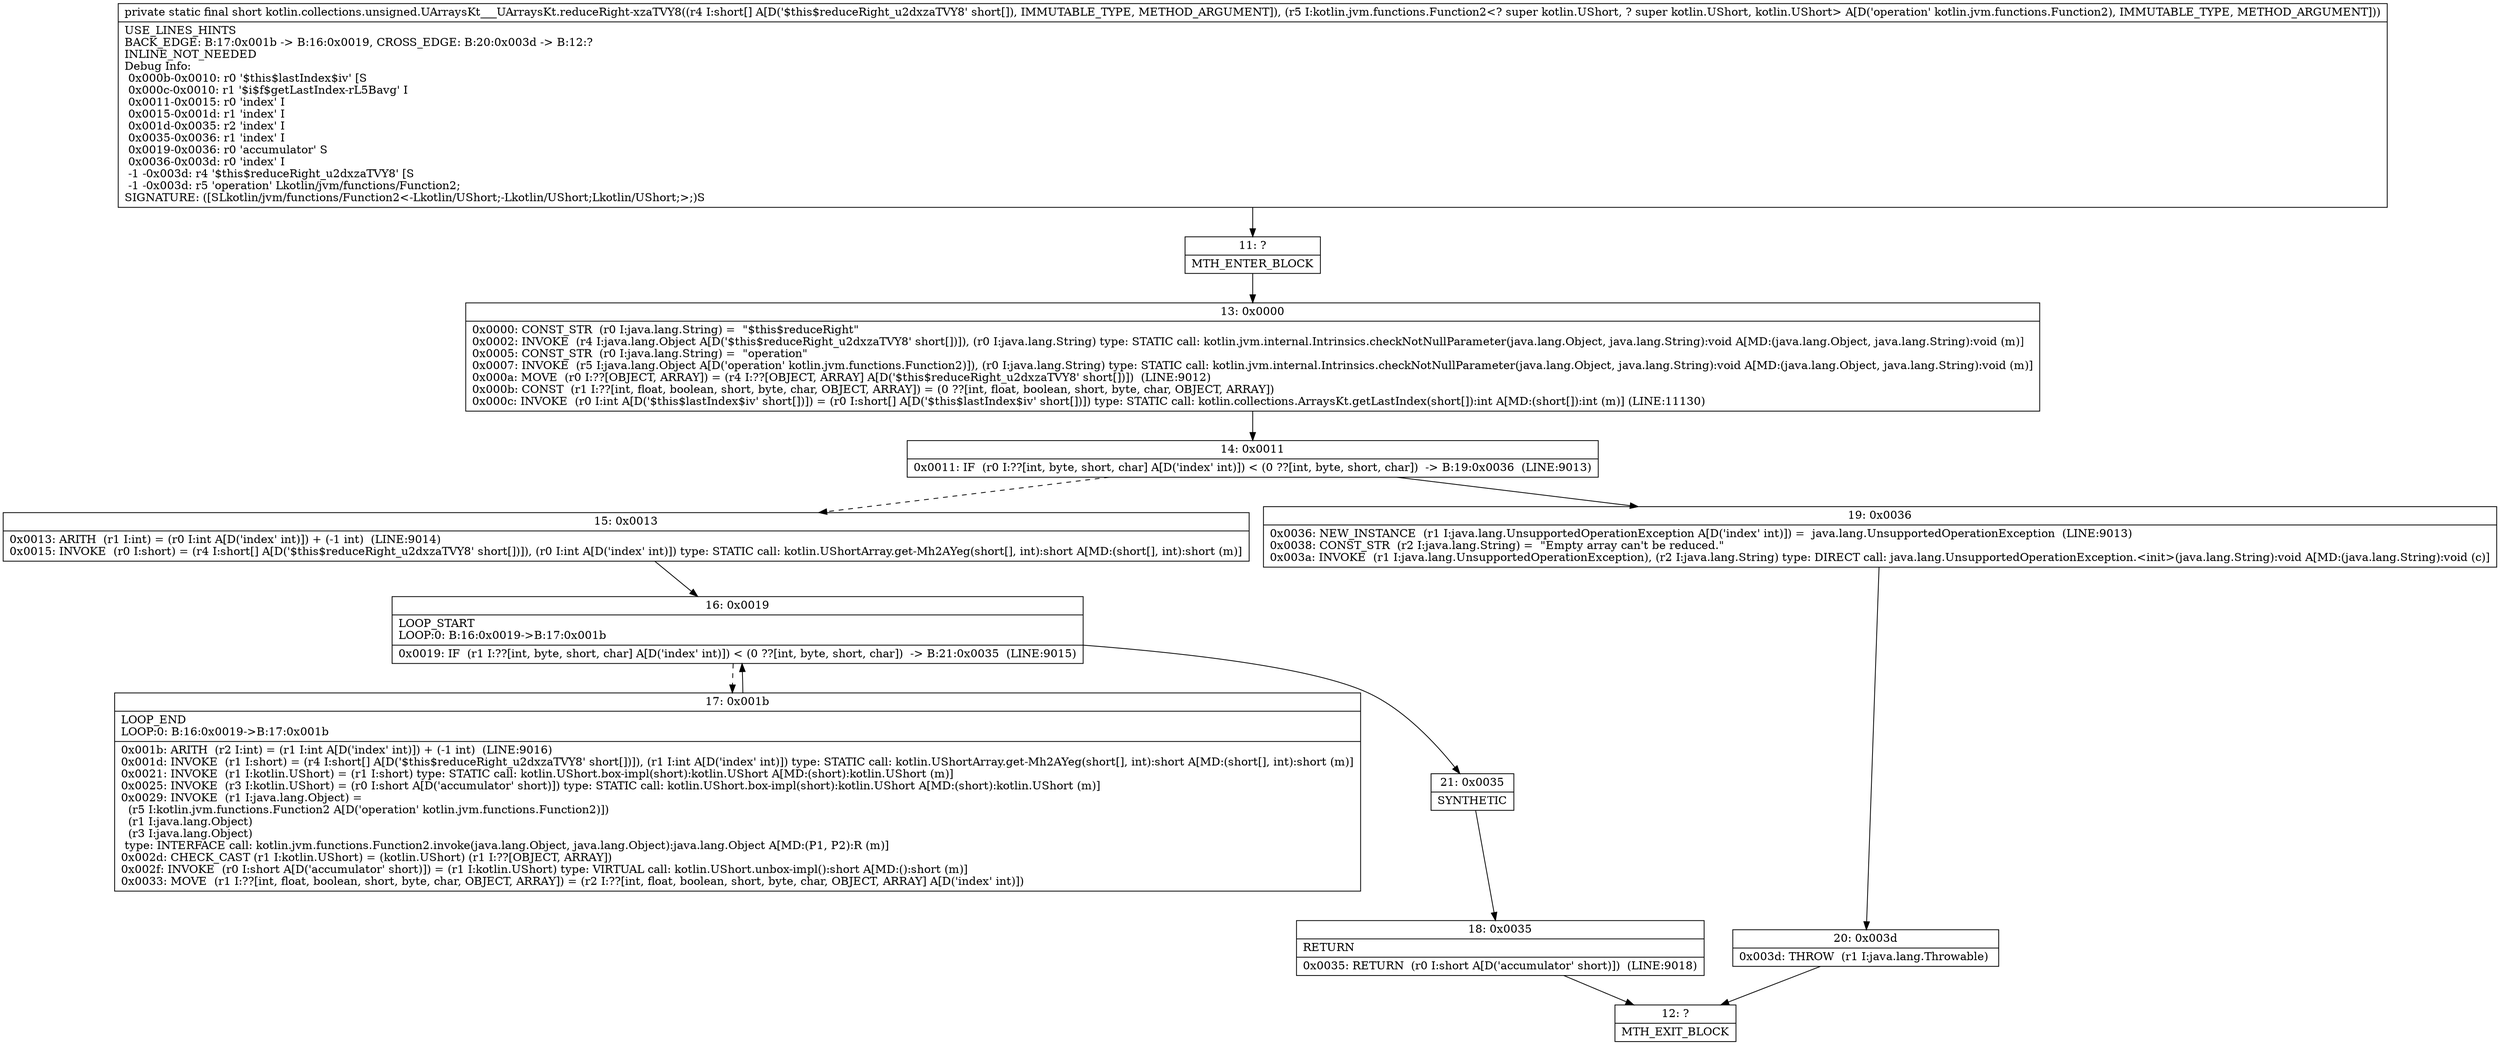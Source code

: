 digraph "CFG forkotlin.collections.unsigned.UArraysKt___UArraysKt.reduceRight\-xzaTVY8([SLkotlin\/jvm\/functions\/Function2;)S" {
Node_11 [shape=record,label="{11\:\ ?|MTH_ENTER_BLOCK\l}"];
Node_13 [shape=record,label="{13\:\ 0x0000|0x0000: CONST_STR  (r0 I:java.lang.String) =  \"$this$reduceRight\" \l0x0002: INVOKE  (r4 I:java.lang.Object A[D('$this$reduceRight_u2dxzaTVY8' short[])]), (r0 I:java.lang.String) type: STATIC call: kotlin.jvm.internal.Intrinsics.checkNotNullParameter(java.lang.Object, java.lang.String):void A[MD:(java.lang.Object, java.lang.String):void (m)]\l0x0005: CONST_STR  (r0 I:java.lang.String) =  \"operation\" \l0x0007: INVOKE  (r5 I:java.lang.Object A[D('operation' kotlin.jvm.functions.Function2)]), (r0 I:java.lang.String) type: STATIC call: kotlin.jvm.internal.Intrinsics.checkNotNullParameter(java.lang.Object, java.lang.String):void A[MD:(java.lang.Object, java.lang.String):void (m)]\l0x000a: MOVE  (r0 I:??[OBJECT, ARRAY]) = (r4 I:??[OBJECT, ARRAY] A[D('$this$reduceRight_u2dxzaTVY8' short[])])  (LINE:9012)\l0x000b: CONST  (r1 I:??[int, float, boolean, short, byte, char, OBJECT, ARRAY]) = (0 ??[int, float, boolean, short, byte, char, OBJECT, ARRAY]) \l0x000c: INVOKE  (r0 I:int A[D('$this$lastIndex$iv' short[])]) = (r0 I:short[] A[D('$this$lastIndex$iv' short[])]) type: STATIC call: kotlin.collections.ArraysKt.getLastIndex(short[]):int A[MD:(short[]):int (m)] (LINE:11130)\l}"];
Node_14 [shape=record,label="{14\:\ 0x0011|0x0011: IF  (r0 I:??[int, byte, short, char] A[D('index' int)]) \< (0 ??[int, byte, short, char])  \-\> B:19:0x0036  (LINE:9013)\l}"];
Node_15 [shape=record,label="{15\:\ 0x0013|0x0013: ARITH  (r1 I:int) = (r0 I:int A[D('index' int)]) + (\-1 int)  (LINE:9014)\l0x0015: INVOKE  (r0 I:short) = (r4 I:short[] A[D('$this$reduceRight_u2dxzaTVY8' short[])]), (r0 I:int A[D('index' int)]) type: STATIC call: kotlin.UShortArray.get\-Mh2AYeg(short[], int):short A[MD:(short[], int):short (m)]\l}"];
Node_16 [shape=record,label="{16\:\ 0x0019|LOOP_START\lLOOP:0: B:16:0x0019\-\>B:17:0x001b\l|0x0019: IF  (r1 I:??[int, byte, short, char] A[D('index' int)]) \< (0 ??[int, byte, short, char])  \-\> B:21:0x0035  (LINE:9015)\l}"];
Node_17 [shape=record,label="{17\:\ 0x001b|LOOP_END\lLOOP:0: B:16:0x0019\-\>B:17:0x001b\l|0x001b: ARITH  (r2 I:int) = (r1 I:int A[D('index' int)]) + (\-1 int)  (LINE:9016)\l0x001d: INVOKE  (r1 I:short) = (r4 I:short[] A[D('$this$reduceRight_u2dxzaTVY8' short[])]), (r1 I:int A[D('index' int)]) type: STATIC call: kotlin.UShortArray.get\-Mh2AYeg(short[], int):short A[MD:(short[], int):short (m)]\l0x0021: INVOKE  (r1 I:kotlin.UShort) = (r1 I:short) type: STATIC call: kotlin.UShort.box\-impl(short):kotlin.UShort A[MD:(short):kotlin.UShort (m)]\l0x0025: INVOKE  (r3 I:kotlin.UShort) = (r0 I:short A[D('accumulator' short)]) type: STATIC call: kotlin.UShort.box\-impl(short):kotlin.UShort A[MD:(short):kotlin.UShort (m)]\l0x0029: INVOKE  (r1 I:java.lang.Object) = \l  (r5 I:kotlin.jvm.functions.Function2 A[D('operation' kotlin.jvm.functions.Function2)])\l  (r1 I:java.lang.Object)\l  (r3 I:java.lang.Object)\l type: INTERFACE call: kotlin.jvm.functions.Function2.invoke(java.lang.Object, java.lang.Object):java.lang.Object A[MD:(P1, P2):R (m)]\l0x002d: CHECK_CAST (r1 I:kotlin.UShort) = (kotlin.UShort) (r1 I:??[OBJECT, ARRAY]) \l0x002f: INVOKE  (r0 I:short A[D('accumulator' short)]) = (r1 I:kotlin.UShort) type: VIRTUAL call: kotlin.UShort.unbox\-impl():short A[MD:():short (m)]\l0x0033: MOVE  (r1 I:??[int, float, boolean, short, byte, char, OBJECT, ARRAY]) = (r2 I:??[int, float, boolean, short, byte, char, OBJECT, ARRAY] A[D('index' int)]) \l}"];
Node_21 [shape=record,label="{21\:\ 0x0035|SYNTHETIC\l}"];
Node_18 [shape=record,label="{18\:\ 0x0035|RETURN\l|0x0035: RETURN  (r0 I:short A[D('accumulator' short)])  (LINE:9018)\l}"];
Node_12 [shape=record,label="{12\:\ ?|MTH_EXIT_BLOCK\l}"];
Node_19 [shape=record,label="{19\:\ 0x0036|0x0036: NEW_INSTANCE  (r1 I:java.lang.UnsupportedOperationException A[D('index' int)]) =  java.lang.UnsupportedOperationException  (LINE:9013)\l0x0038: CONST_STR  (r2 I:java.lang.String) =  \"Empty array can't be reduced.\" \l0x003a: INVOKE  (r1 I:java.lang.UnsupportedOperationException), (r2 I:java.lang.String) type: DIRECT call: java.lang.UnsupportedOperationException.\<init\>(java.lang.String):void A[MD:(java.lang.String):void (c)]\l}"];
Node_20 [shape=record,label="{20\:\ 0x003d|0x003d: THROW  (r1 I:java.lang.Throwable) \l}"];
MethodNode[shape=record,label="{private static final short kotlin.collections.unsigned.UArraysKt___UArraysKt.reduceRight\-xzaTVY8((r4 I:short[] A[D('$this$reduceRight_u2dxzaTVY8' short[]), IMMUTABLE_TYPE, METHOD_ARGUMENT]), (r5 I:kotlin.jvm.functions.Function2\<? super kotlin.UShort, ? super kotlin.UShort, kotlin.UShort\> A[D('operation' kotlin.jvm.functions.Function2), IMMUTABLE_TYPE, METHOD_ARGUMENT]))  | USE_LINES_HINTS\lBACK_EDGE: B:17:0x001b \-\> B:16:0x0019, CROSS_EDGE: B:20:0x003d \-\> B:12:?\lINLINE_NOT_NEEDED\lDebug Info:\l  0x000b\-0x0010: r0 '$this$lastIndex$iv' [S\l  0x000c\-0x0010: r1 '$i$f$getLastIndex\-rL5Bavg' I\l  0x0011\-0x0015: r0 'index' I\l  0x0015\-0x001d: r1 'index' I\l  0x001d\-0x0035: r2 'index' I\l  0x0035\-0x0036: r1 'index' I\l  0x0019\-0x0036: r0 'accumulator' S\l  0x0036\-0x003d: r0 'index' I\l  \-1 \-0x003d: r4 '$this$reduceRight_u2dxzaTVY8' [S\l  \-1 \-0x003d: r5 'operation' Lkotlin\/jvm\/functions\/Function2;\lSIGNATURE: ([SLkotlin\/jvm\/functions\/Function2\<\-Lkotlin\/UShort;\-Lkotlin\/UShort;Lkotlin\/UShort;\>;)S\l}"];
MethodNode -> Node_11;Node_11 -> Node_13;
Node_13 -> Node_14;
Node_14 -> Node_15[style=dashed];
Node_14 -> Node_19;
Node_15 -> Node_16;
Node_16 -> Node_17[style=dashed];
Node_16 -> Node_21;
Node_17 -> Node_16;
Node_21 -> Node_18;
Node_18 -> Node_12;
Node_19 -> Node_20;
Node_20 -> Node_12;
}

